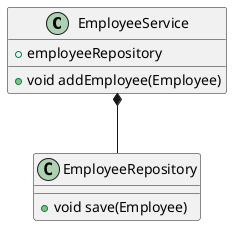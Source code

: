 @startuml

class EmployeeService{
    +employeeRepository
    +void addEmployee(Employee)
}

class EmployeeRepository {
    +void save(Employee)
}

EmployeeService *--down EmployeeRepository

@enduml